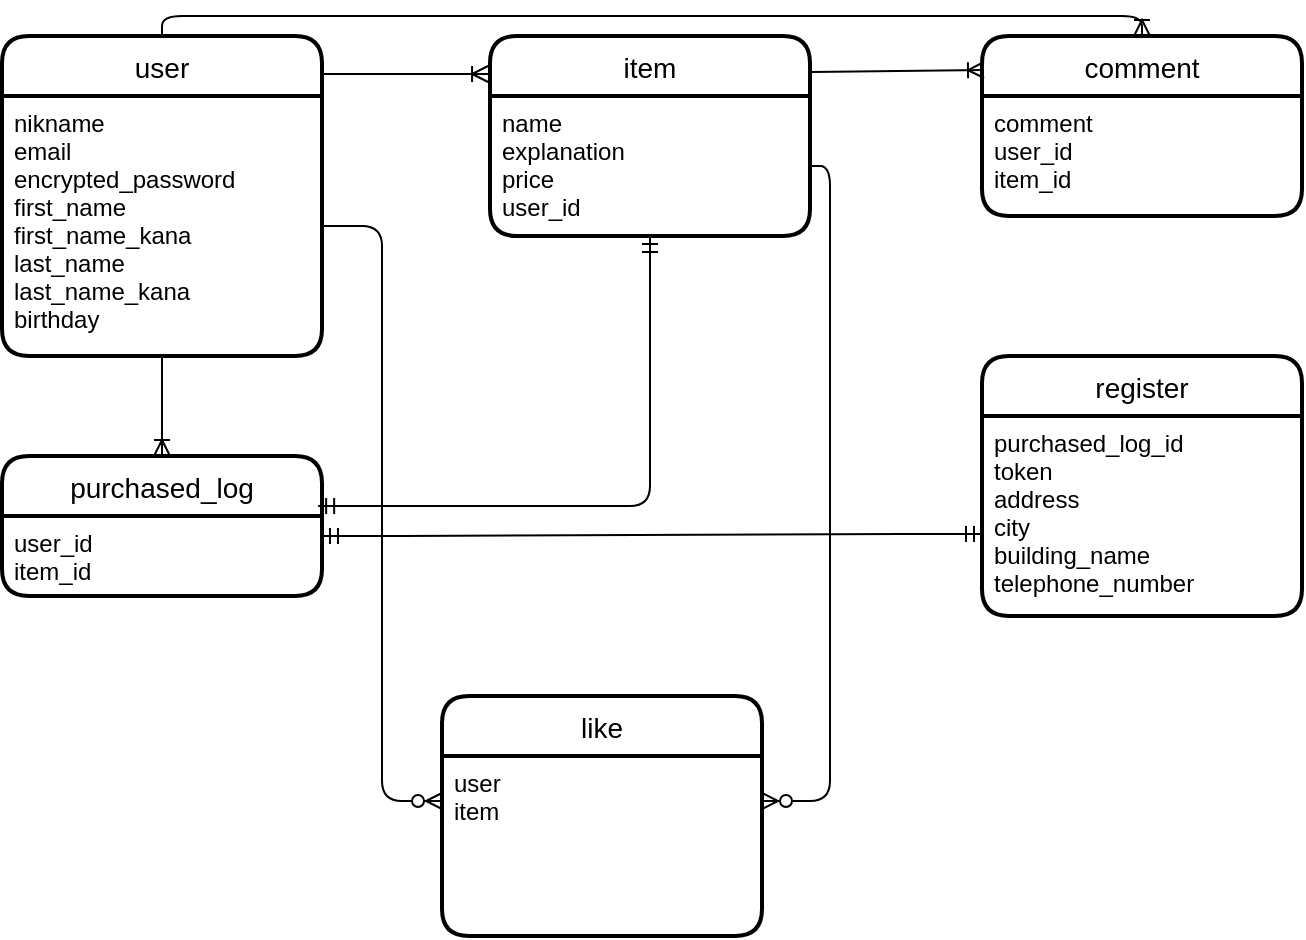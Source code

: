<mxfile>
    <diagram id="L7ITXEuk0jkXfvIqF4dL" name="ページ1">
        <mxGraphModel dx="1056" dy="810" grid="1" gridSize="10" guides="1" tooltips="1" connect="1" arrows="1" fold="1" page="1" pageScale="1" pageWidth="827" pageHeight="1169" math="0" shadow="0">
            <root>
                <mxCell id="0"/>
                <mxCell id="1" parent="0"/>
                <mxCell id="2" value="user" style="swimlane;childLayout=stackLayout;horizontal=1;startSize=30;horizontalStack=0;rounded=1;fontSize=14;fontStyle=0;strokeWidth=2;resizeParent=0;resizeLast=1;shadow=0;dashed=0;align=center;" parent="1" vertex="1">
                    <mxGeometry x="10" y="40" width="160" height="160" as="geometry"/>
                </mxCell>
                <mxCell id="3" value="nikname&#10;email&#10;encrypted_password&#10;first_name&#10;first_name_kana&#10;last_name&#10;last_name_kana&#10;birthday" style="align=left;strokeColor=none;fillColor=none;spacingLeft=4;fontSize=12;verticalAlign=top;resizable=0;rotatable=0;part=1;" parent="2" vertex="1">
                    <mxGeometry y="30" width="160" height="130" as="geometry"/>
                </mxCell>
                <mxCell id="4" value="item" style="swimlane;childLayout=stackLayout;horizontal=1;startSize=30;horizontalStack=0;rounded=1;fontSize=14;fontStyle=0;strokeWidth=2;resizeParent=0;resizeLast=1;shadow=0;dashed=0;align=center;" parent="1" vertex="1">
                    <mxGeometry x="254" y="40" width="160" height="100" as="geometry"/>
                </mxCell>
                <mxCell id="5" value="name&#10;explanation&#10;price&#10;user_id" style="align=left;strokeColor=none;fillColor=none;spacingLeft=4;fontSize=12;verticalAlign=top;resizable=0;rotatable=0;part=1;" parent="4" vertex="1">
                    <mxGeometry y="30" width="160" height="70" as="geometry"/>
                </mxCell>
                <mxCell id="6" value="comment" style="swimlane;childLayout=stackLayout;horizontal=1;startSize=30;horizontalStack=0;rounded=1;fontSize=14;fontStyle=0;strokeWidth=2;resizeParent=0;resizeLast=1;shadow=0;dashed=0;align=center;" parent="1" vertex="1">
                    <mxGeometry x="500" y="40" width="160" height="90" as="geometry"/>
                </mxCell>
                <mxCell id="7" value="comment&#10;user_id&#10;item_id" style="align=left;strokeColor=none;fillColor=none;spacingLeft=4;fontSize=12;verticalAlign=top;resizable=0;rotatable=0;part=1;" parent="6" vertex="1">
                    <mxGeometry y="30" width="160" height="60" as="geometry"/>
                </mxCell>
                <mxCell id="8" value="purchased_log" style="swimlane;childLayout=stackLayout;horizontal=1;startSize=30;horizontalStack=0;rounded=1;fontSize=14;fontStyle=0;strokeWidth=2;resizeParent=0;resizeLast=1;shadow=0;dashed=0;align=center;" parent="1" vertex="1">
                    <mxGeometry x="10" y="250" width="160" height="70" as="geometry"/>
                </mxCell>
                <mxCell id="9" value="user_id&#10;item_id" style="align=left;strokeColor=none;fillColor=none;spacingLeft=4;fontSize=12;verticalAlign=top;resizable=0;rotatable=0;part=1;" parent="8" vertex="1">
                    <mxGeometry y="30" width="160" height="40" as="geometry"/>
                </mxCell>
                <mxCell id="10" value="register" style="swimlane;childLayout=stackLayout;horizontal=1;startSize=30;horizontalStack=0;rounded=1;fontSize=14;fontStyle=0;strokeWidth=2;resizeParent=0;resizeLast=1;shadow=0;dashed=0;align=center;" parent="1" vertex="1">
                    <mxGeometry x="500" y="200" width="160" height="130" as="geometry"/>
                </mxCell>
                <mxCell id="11" value="purchased_log_id&#10;token&#10;address&#10;city&#10;building_name&#10;telephone_number" style="align=left;strokeColor=none;fillColor=none;spacingLeft=4;fontSize=12;verticalAlign=top;resizable=0;rotatable=0;part=1;" parent="10" vertex="1">
                    <mxGeometry y="30" width="160" height="100" as="geometry"/>
                </mxCell>
                <mxCell id="25" value="" style="edgeStyle=entityRelationEdgeStyle;fontSize=12;html=1;endArrow=ERoneToMany;entryX=-0.006;entryY=0.19;entryDx=0;entryDy=0;entryPerimeter=0;" parent="1" target="4" edge="1">
                    <mxGeometry width="100" height="100" relative="1" as="geometry">
                        <mxPoint x="171" y="59" as="sourcePoint"/>
                        <mxPoint x="400" y="300" as="targetPoint"/>
                    </mxGeometry>
                </mxCell>
                <mxCell id="26" value="" style="fontSize=12;html=1;endArrow=ERoneToMany;exitX=1.006;exitY=0.18;exitDx=0;exitDy=0;exitPerimeter=0;" parent="1" source="4" edge="1">
                    <mxGeometry width="100" height="100" relative="1" as="geometry">
                        <mxPoint x="300" y="400" as="sourcePoint"/>
                        <mxPoint x="501" y="57" as="targetPoint"/>
                    </mxGeometry>
                </mxCell>
                <mxCell id="27" value="" style="edgeStyle=orthogonalEdgeStyle;fontSize=12;html=1;endArrow=ERoneToMany;exitX=0.5;exitY=0;exitDx=0;exitDy=0;entryX=0.5;entryY=0;entryDx=0;entryDy=0;" parent="1" source="2" target="6" edge="1">
                    <mxGeometry width="100" height="100" relative="1" as="geometry">
                        <mxPoint x="300" y="400" as="sourcePoint"/>
                        <mxPoint x="400" y="300" as="targetPoint"/>
                    </mxGeometry>
                </mxCell>
                <mxCell id="29" value="" style="fontSize=12;html=1;endArrow=ERoneToMany;exitX=0.5;exitY=1;exitDx=0;exitDy=0;entryX=0.5;entryY=0;entryDx=0;entryDy=0;" parent="1" source="3" target="8" edge="1">
                    <mxGeometry width="100" height="100" relative="1" as="geometry">
                        <mxPoint x="290" y="390" as="sourcePoint"/>
                        <mxPoint x="390" y="290" as="targetPoint"/>
                    </mxGeometry>
                </mxCell>
                <mxCell id="40" value="" style="edgeStyle=orthogonalEdgeStyle;fontSize=12;html=1;endArrow=ERmandOne;startArrow=ERmandOne;exitX=0.988;exitY=0.357;exitDx=0;exitDy=0;exitPerimeter=0;entryX=0.5;entryY=1;entryDx=0;entryDy=0;" parent="1" source="8" target="5" edge="1">
                    <mxGeometry width="100" height="100" relative="1" as="geometry">
                        <mxPoint x="320" y="400" as="sourcePoint"/>
                        <mxPoint x="420" y="300" as="targetPoint"/>
                    </mxGeometry>
                </mxCell>
                <mxCell id="41" value="" style="edgeStyle=entityRelationEdgeStyle;fontSize=12;html=1;endArrow=ERmandOne;startArrow=ERmandOne;exitX=1;exitY=0.25;exitDx=0;exitDy=0;entryX=0;entryY=0.59;entryDx=0;entryDy=0;entryPerimeter=0;" parent="1" source="9" target="11" edge="1">
                    <mxGeometry width="100" height="100" relative="1" as="geometry">
                        <mxPoint x="320" y="400" as="sourcePoint"/>
                        <mxPoint x="420" y="300" as="targetPoint"/>
                    </mxGeometry>
                </mxCell>
                <mxCell id="42" value="like" style="swimlane;childLayout=stackLayout;horizontal=1;startSize=30;horizontalStack=0;rounded=1;fontSize=14;fontStyle=0;strokeWidth=2;resizeParent=0;resizeLast=1;shadow=0;dashed=0;align=center;" vertex="1" parent="1">
                    <mxGeometry x="230" y="370" width="160" height="120" as="geometry"/>
                </mxCell>
                <mxCell id="43" value="user&#10;item" style="align=left;strokeColor=none;fillColor=none;spacingLeft=4;fontSize=12;verticalAlign=top;resizable=0;rotatable=0;part=1;" vertex="1" parent="42">
                    <mxGeometry y="30" width="160" height="90" as="geometry"/>
                </mxCell>
                <mxCell id="44" value="" style="edgeStyle=entityRelationEdgeStyle;fontSize=12;html=1;endArrow=ERzeroToMany;endFill=1;exitX=1;exitY=0.5;exitDx=0;exitDy=0;entryX=0;entryY=0.25;entryDx=0;entryDy=0;" edge="1" parent="1" source="3" target="43">
                    <mxGeometry width="100" height="100" relative="1" as="geometry">
                        <mxPoint x="290" y="310" as="sourcePoint"/>
                        <mxPoint x="390" y="210" as="targetPoint"/>
                    </mxGeometry>
                </mxCell>
                <mxCell id="45" value="" style="edgeStyle=orthogonalEdgeStyle;fontSize=12;html=1;endArrow=ERzeroToMany;endFill=1;exitX=1;exitY=0.5;exitDx=0;exitDy=0;entryX=1;entryY=0.25;entryDx=0;entryDy=0;" edge="1" parent="1" source="5" target="43">
                    <mxGeometry width="100" height="100" relative="1" as="geometry">
                        <mxPoint x="380" y="190" as="sourcePoint"/>
                        <mxPoint x="390" y="210" as="targetPoint"/>
                    </mxGeometry>
                </mxCell>
            </root>
        </mxGraphModel>
    </diagram>
</mxfile>